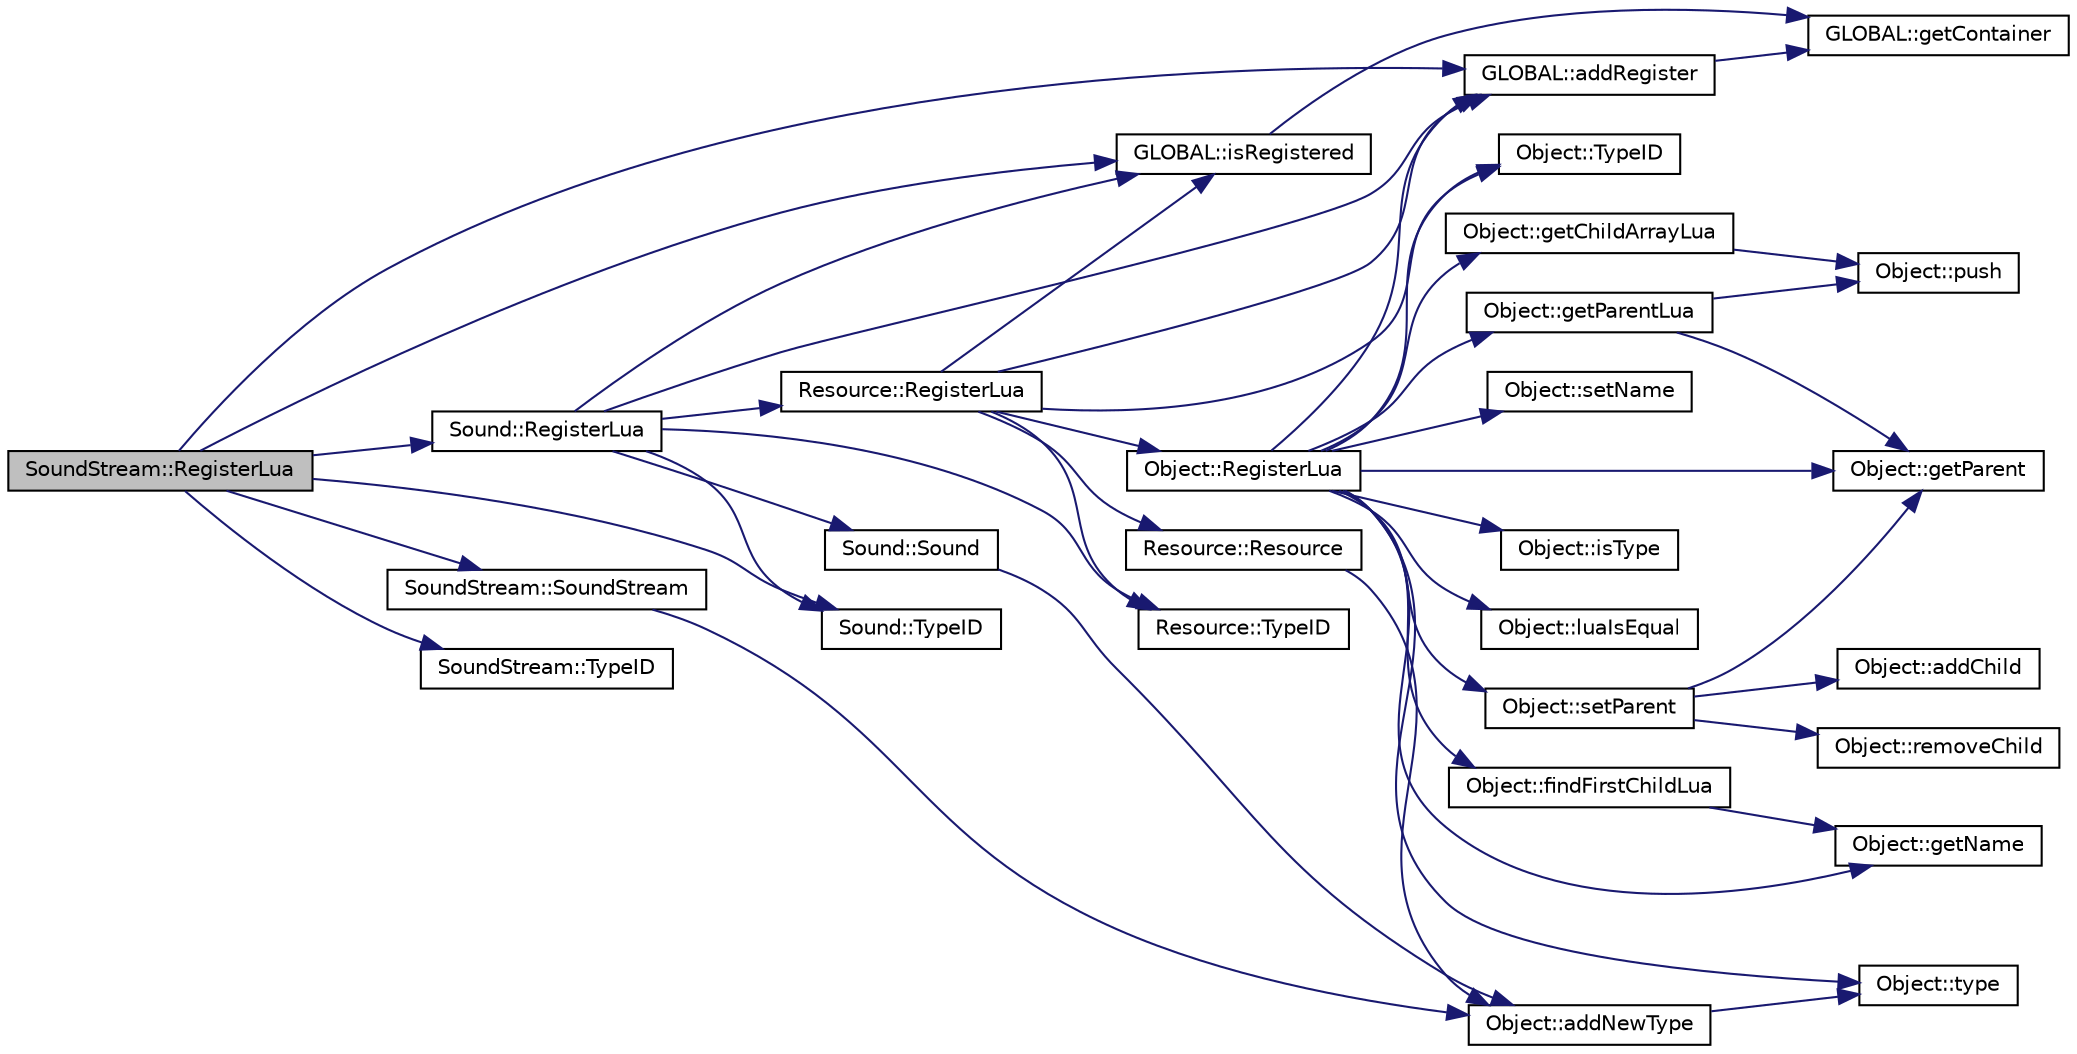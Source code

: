 digraph "SoundStream::RegisterLua"
{
  edge [fontname="Helvetica",fontsize="10",labelfontname="Helvetica",labelfontsize="10"];
  node [fontname="Helvetica",fontsize="10",shape=record];
  rankdir="LR";
  Node1 [label="SoundStream::RegisterLua",height=0.2,width=0.4,color="black", fillcolor="grey75", style="filled", fontcolor="black"];
  Node1 -> Node2 [color="midnightblue",fontsize="10",style="solid",fontname="Helvetica"];
  Node2 [label="GLOBAL::isRegistered",height=0.2,width=0.4,color="black", fillcolor="white", style="filled",URL="$namespace_g_l_o_b_a_l.html#a2694bc250653b6da682a4536a396298e"];
  Node2 -> Node3 [color="midnightblue",fontsize="10",style="solid",fontname="Helvetica"];
  Node3 [label="GLOBAL::getContainer",height=0.2,width=0.4,color="black", fillcolor="white", style="filled",URL="$namespace_g_l_o_b_a_l.html#a48421068f5a2961b446e71f3dba107e1"];
  Node1 -> Node4 [color="midnightblue",fontsize="10",style="solid",fontname="Helvetica"];
  Node4 [label="Sound::TypeID",height=0.2,width=0.4,color="black", fillcolor="white", style="filled",URL="$class_sound.html#a49b2f84db875d155b9350e1258d3514d"];
  Node1 -> Node5 [color="midnightblue",fontsize="10",style="solid",fontname="Helvetica"];
  Node5 [label="Sound::RegisterLua",height=0.2,width=0.4,color="black", fillcolor="white", style="filled",URL="$class_sound.html#a37ee205129a31fe207c5bad5987dc9fc"];
  Node5 -> Node2 [color="midnightblue",fontsize="10",style="solid",fontname="Helvetica"];
  Node5 -> Node6 [color="midnightblue",fontsize="10",style="solid",fontname="Helvetica"];
  Node6 [label="Resource::TypeID",height=0.2,width=0.4,color="black", fillcolor="white", style="filled",URL="$class_resource.html#a1efee3f7b74a3c200aa5191c841f1742"];
  Node5 -> Node7 [color="midnightblue",fontsize="10",style="solid",fontname="Helvetica"];
  Node7 [label="Resource::RegisterLua",height=0.2,width=0.4,color="black", fillcolor="white", style="filled",URL="$class_resource.html#ab9e43030c620a23b98ba593e40f9e461"];
  Node7 -> Node2 [color="midnightblue",fontsize="10",style="solid",fontname="Helvetica"];
  Node7 -> Node8 [color="midnightblue",fontsize="10",style="solid",fontname="Helvetica"];
  Node8 [label="Object::TypeID",height=0.2,width=0.4,color="black", fillcolor="white", style="filled",URL="$class_object.html#adbb5326be3714f3ec41e783350ba9db0"];
  Node7 -> Node9 [color="midnightblue",fontsize="10",style="solid",fontname="Helvetica"];
  Node9 [label="Object::RegisterLua",height=0.2,width=0.4,color="black", fillcolor="white", style="filled",URL="$class_object.html#a928464bf68f63bbfb71e6e9ceb21bbb4"];
  Node9 -> Node10 [color="midnightblue",fontsize="10",style="solid",fontname="Helvetica"];
  Node10 [label="GLOBAL::addRegister",height=0.2,width=0.4,color="black", fillcolor="white", style="filled",URL="$namespace_g_l_o_b_a_l.html#a232ab9edd3a847771c8ab47813a21c14"];
  Node10 -> Node3 [color="midnightblue",fontsize="10",style="solid",fontname="Helvetica"];
  Node9 -> Node8 [color="midnightblue",fontsize="10",style="solid",fontname="Helvetica"];
  Node9 -> Node11 [color="midnightblue",fontsize="10",style="solid",fontname="Helvetica"];
  Node11 [label="Object::getName",height=0.2,width=0.4,color="black", fillcolor="white", style="filled",URL="$class_object.html#a6390f4fca865dc59e3442e9f0fb6bd5e"];
  Node9 -> Node12 [color="midnightblue",fontsize="10",style="solid",fontname="Helvetica"];
  Node12 [label="Object::setName",height=0.2,width=0.4,color="black", fillcolor="white", style="filled",URL="$class_object.html#a741baf738c82a3f9186d7ff1374c3763"];
  Node9 -> Node13 [color="midnightblue",fontsize="10",style="solid",fontname="Helvetica"];
  Node13 [label="Object::getChildArrayLua",height=0.2,width=0.4,color="black", fillcolor="white", style="filled",URL="$class_object.html#a55337766a87d3b86b74f5d96c2ae932d"];
  Node13 -> Node14 [color="midnightblue",fontsize="10",style="solid",fontname="Helvetica"];
  Node14 [label="Object::push",height=0.2,width=0.4,color="black", fillcolor="white", style="filled",URL="$class_object.html#a0e9a540d7260cb67a9f96a1244873fba"];
  Node9 -> Node15 [color="midnightblue",fontsize="10",style="solid",fontname="Helvetica"];
  Node15 [label="Object::getParent",height=0.2,width=0.4,color="black", fillcolor="white", style="filled",URL="$class_object.html#adf49dfc9ded6c7b527c40518bf8e7565"];
  Node9 -> Node16 [color="midnightblue",fontsize="10",style="solid",fontname="Helvetica"];
  Node16 [label="Object::setParent",height=0.2,width=0.4,color="black", fillcolor="white", style="filled",URL="$class_object.html#ac9bc4638b6bbf57b9421f58f87d1c5ac"];
  Node16 -> Node15 [color="midnightblue",fontsize="10",style="solid",fontname="Helvetica"];
  Node16 -> Node17 [color="midnightblue",fontsize="10",style="solid",fontname="Helvetica"];
  Node17 [label="Object::removeChild",height=0.2,width=0.4,color="black", fillcolor="white", style="filled",URL="$class_object.html#af10570c0792e70b6a135af53559f9e19"];
  Node16 -> Node18 [color="midnightblue",fontsize="10",style="solid",fontname="Helvetica"];
  Node18 [label="Object::addChild",height=0.2,width=0.4,color="black", fillcolor="white", style="filled",URL="$class_object.html#a599e52a38e2a5e605d4247393f941ab9"];
  Node9 -> Node19 [color="midnightblue",fontsize="10",style="solid",fontname="Helvetica"];
  Node19 [label="Object::getParentLua",height=0.2,width=0.4,color="black", fillcolor="white", style="filled",URL="$class_object.html#adbf055dfca18226397d6d3b9dd9467ef"];
  Node19 -> Node15 [color="midnightblue",fontsize="10",style="solid",fontname="Helvetica"];
  Node19 -> Node14 [color="midnightblue",fontsize="10",style="solid",fontname="Helvetica"];
  Node9 -> Node20 [color="midnightblue",fontsize="10",style="solid",fontname="Helvetica"];
  Node20 [label="Object::findFirstChildLua",height=0.2,width=0.4,color="black", fillcolor="white", style="filled",URL="$class_object.html#ab8d6d59726bd115047f427f23c901231"];
  Node20 -> Node11 [color="midnightblue",fontsize="10",style="solid",fontname="Helvetica"];
  Node9 -> Node21 [color="midnightblue",fontsize="10",style="solid",fontname="Helvetica"];
  Node21 [label="Object::isType",height=0.2,width=0.4,color="black", fillcolor="white", style="filled",URL="$class_object.html#aacbe0d82f8b9da6a614589bfeb107207"];
  Node9 -> Node22 [color="midnightblue",fontsize="10",style="solid",fontname="Helvetica"];
  Node22 [label="Object::luaIsEqual",height=0.2,width=0.4,color="black", fillcolor="white", style="filled",URL="$class_object.html#a1eebbd69a4c920d50cbc1df3e934512f"];
  Node9 -> Node23 [color="midnightblue",fontsize="10",style="solid",fontname="Helvetica"];
  Node23 [label="Object::type",height=0.2,width=0.4,color="black", fillcolor="white", style="filled",URL="$class_object.html#a4433fd7d9d5f2806e9b21a9dda623e51"];
  Node7 -> Node10 [color="midnightblue",fontsize="10",style="solid",fontname="Helvetica"];
  Node7 -> Node6 [color="midnightblue",fontsize="10",style="solid",fontname="Helvetica"];
  Node7 -> Node24 [color="midnightblue",fontsize="10",style="solid",fontname="Helvetica"];
  Node24 [label="Resource::Resource",height=0.2,width=0.4,color="black", fillcolor="white", style="filled",URL="$class_resource.html#a5a87b23dc0327bbf8d53c6f38f637f48"];
  Node24 -> Node25 [color="midnightblue",fontsize="10",style="solid",fontname="Helvetica"];
  Node25 [label="Object::addNewType",height=0.2,width=0.4,color="black", fillcolor="white", style="filled",URL="$class_object.html#acb87dc6630fa84f6054249db34cf682d"];
  Node25 -> Node23 [color="midnightblue",fontsize="10",style="solid",fontname="Helvetica"];
  Node5 -> Node10 [color="midnightblue",fontsize="10",style="solid",fontname="Helvetica"];
  Node5 -> Node4 [color="midnightblue",fontsize="10",style="solid",fontname="Helvetica"];
  Node5 -> Node26 [color="midnightblue",fontsize="10",style="solid",fontname="Helvetica"];
  Node26 [label="Sound::Sound",height=0.2,width=0.4,color="black", fillcolor="white", style="filled",URL="$class_sound.html#a539c205cdf06fe2c621fd77c37bcfac9"];
  Node26 -> Node25 [color="midnightblue",fontsize="10",style="solid",fontname="Helvetica"];
  Node1 -> Node10 [color="midnightblue",fontsize="10",style="solid",fontname="Helvetica"];
  Node1 -> Node27 [color="midnightblue",fontsize="10",style="solid",fontname="Helvetica"];
  Node27 [label="SoundStream::TypeID",height=0.2,width=0.4,color="black", fillcolor="white", style="filled",URL="$class_sound_stream.html#a1060f81eb1ba116f803b6e2f7e620641"];
  Node1 -> Node28 [color="midnightblue",fontsize="10",style="solid",fontname="Helvetica"];
  Node28 [label="SoundStream::SoundStream",height=0.2,width=0.4,color="black", fillcolor="white", style="filled",URL="$class_sound_stream.html#ad81c129b43673dd83534976dfb1f737b"];
  Node28 -> Node25 [color="midnightblue",fontsize="10",style="solid",fontname="Helvetica"];
}
